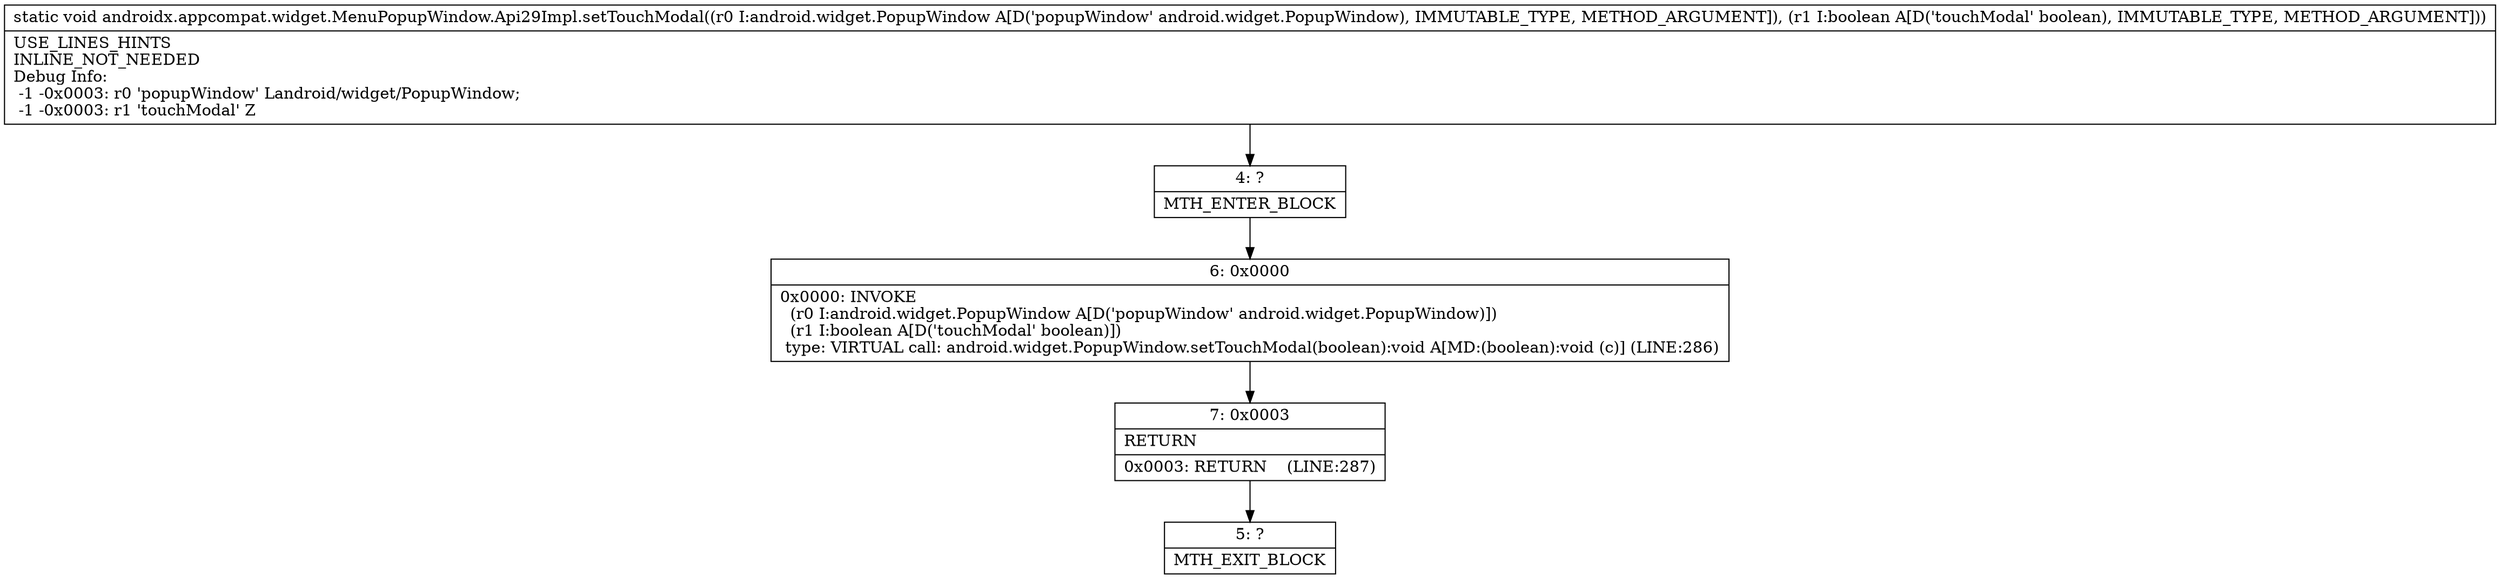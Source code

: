 digraph "CFG forandroidx.appcompat.widget.MenuPopupWindow.Api29Impl.setTouchModal(Landroid\/widget\/PopupWindow;Z)V" {
Node_4 [shape=record,label="{4\:\ ?|MTH_ENTER_BLOCK\l}"];
Node_6 [shape=record,label="{6\:\ 0x0000|0x0000: INVOKE  \l  (r0 I:android.widget.PopupWindow A[D('popupWindow' android.widget.PopupWindow)])\l  (r1 I:boolean A[D('touchModal' boolean)])\l type: VIRTUAL call: android.widget.PopupWindow.setTouchModal(boolean):void A[MD:(boolean):void (c)] (LINE:286)\l}"];
Node_7 [shape=record,label="{7\:\ 0x0003|RETURN\l|0x0003: RETURN    (LINE:287)\l}"];
Node_5 [shape=record,label="{5\:\ ?|MTH_EXIT_BLOCK\l}"];
MethodNode[shape=record,label="{static void androidx.appcompat.widget.MenuPopupWindow.Api29Impl.setTouchModal((r0 I:android.widget.PopupWindow A[D('popupWindow' android.widget.PopupWindow), IMMUTABLE_TYPE, METHOD_ARGUMENT]), (r1 I:boolean A[D('touchModal' boolean), IMMUTABLE_TYPE, METHOD_ARGUMENT]))  | USE_LINES_HINTS\lINLINE_NOT_NEEDED\lDebug Info:\l  \-1 \-0x0003: r0 'popupWindow' Landroid\/widget\/PopupWindow;\l  \-1 \-0x0003: r1 'touchModal' Z\l}"];
MethodNode -> Node_4;Node_4 -> Node_6;
Node_6 -> Node_7;
Node_7 -> Node_5;
}

